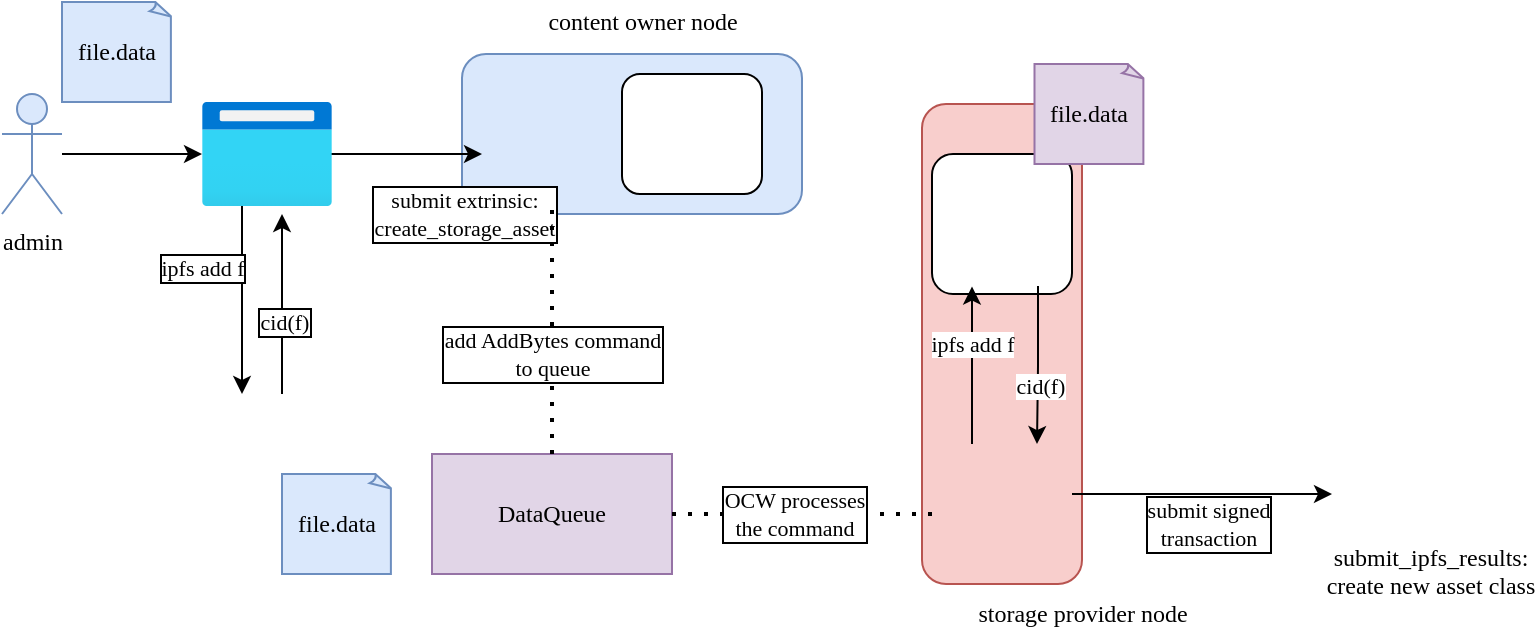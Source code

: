 <mxfile version="15.7.4" type="device"><diagram id="-kGoDsT7zXTbKYv2AYRa" name="Page-1"><mxGraphModel dx="918" dy="722" grid="1" gridSize="10" guides="1" tooltips="1" connect="1" arrows="1" fold="1" page="1" pageScale="1" pageWidth="850" pageHeight="1100" math="0" shadow="0"><root><mxCell id="0"/><mxCell id="1" parent="0"/><mxCell id="vv2tDwV11_6rgnhSRpAR-21" value="" style="rounded=1;whiteSpace=wrap;html=1;fillColor=#dae8fc;strokeColor=#6c8ebf;fontFamily=Verdana;" vertex="1" parent="1"><mxGeometry x="260" y="130" width="170" height="80" as="geometry"/></mxCell><mxCell id="vv2tDwV11_6rgnhSRpAR-9" value="" style="rounded=1;whiteSpace=wrap;html=1;fillColor=#f8cecc;strokeColor=#b85450;fontFamily=Verdana;" vertex="1" parent="1"><mxGeometry x="490" y="155" width="80" height="240" as="geometry"/></mxCell><mxCell id="vv2tDwV11_6rgnhSRpAR-10" value="" style="rounded=1;whiteSpace=wrap;html=1;fontFamily=Verdana;" vertex="1" parent="1"><mxGeometry x="495" y="180" width="70" height="70" as="geometry"/></mxCell><mxCell id="vv2tDwV11_6rgnhSRpAR-16" value="" style="edgeStyle=orthogonalEdgeStyle;rounded=0;orthogonalLoop=1;jettySize=auto;html=1;fontFamily=Verdana;" edge="1" parent="1" source="vv2tDwV11_6rgnhSRpAR-1" target="vv2tDwV11_6rgnhSRpAR-15"><mxGeometry relative="1" as="geometry"/></mxCell><mxCell id="vv2tDwV11_6rgnhSRpAR-1" value="admin" style="shape=umlActor;verticalLabelPosition=bottom;verticalAlign=top;html=1;outlineConnect=0;fillColor=#dae8fc;strokeColor=#6c8ebf;fontFamily=Verdana;" vertex="1" parent="1"><mxGeometry x="30" y="150" width="30" height="60" as="geometry"/></mxCell><mxCell id="vv2tDwV11_6rgnhSRpAR-18" style="edgeStyle=orthogonalEdgeStyle;rounded=0;orthogonalLoop=1;jettySize=auto;html=1;fontFamily=Verdana;" edge="1" parent="1" source="vv2tDwV11_6rgnhSRpAR-5"><mxGeometry relative="1" as="geometry"><mxPoint x="170" y="210" as="targetPoint"/><Array as="points"><mxPoint x="170" y="210"/></Array></mxGeometry></mxCell><mxCell id="vv2tDwV11_6rgnhSRpAR-20" value="cid(f)" style="edgeLabel;html=1;align=center;verticalAlign=middle;resizable=0;points=[];fontFamily=Verdana;labelBorderColor=default;" vertex="1" connectable="0" parent="vv2tDwV11_6rgnhSRpAR-18"><mxGeometry x="-0.197" y="-1" relative="1" as="geometry"><mxPoint as="offset"/></mxGeometry></mxCell><mxCell id="vv2tDwV11_6rgnhSRpAR-6" value="" style="shape=image;verticalLabelPosition=bottom;verticalAlign=top;imageAspect=0;image=https://upload.wikimedia.org/wikipedia/commons/1/18/Ipfs-logo-1024-ice-text.png;fontFamily=Verdana;" vertex="1" parent="1"><mxGeometry x="495" y="183.75" width="72.5" height="62.5" as="geometry"/></mxCell><mxCell id="vv2tDwV11_6rgnhSRpAR-35" value="" style="edgeStyle=orthogonalEdgeStyle;rounded=0;orthogonalLoop=1;jettySize=auto;html=1;fontFamily=Verdana;" edge="1" parent="1" source="vv2tDwV11_6rgnhSRpAR-7" target="vv2tDwV11_6rgnhSRpAR-6"><mxGeometry relative="1" as="geometry"><Array as="points"><mxPoint x="515" y="270"/><mxPoint x="515" y="270"/></Array></mxGeometry></mxCell><mxCell id="vv2tDwV11_6rgnhSRpAR-37" value="ipfs add f" style="edgeLabel;html=1;align=center;verticalAlign=middle;resizable=0;points=[];fontFamily=Verdana;" vertex="1" connectable="0" parent="vv2tDwV11_6rgnhSRpAR-35"><mxGeometry x="0.288" relative="1" as="geometry"><mxPoint as="offset"/></mxGeometry></mxCell><mxCell id="vv2tDwV11_6rgnhSRpAR-7" value="" style="shape=image;verticalLabelPosition=bottom;verticalAlign=top;imageAspect=0;image=https://cdn-images-1.medium.com/max/960/1*OQP5QAtLtrVCtNCKwB6GkQ.png;fontFamily=Verdana;" vertex="1" parent="1"><mxGeometry x="495" y="325" width="70" height="70" as="geometry"/></mxCell><mxCell id="vv2tDwV11_6rgnhSRpAR-11" value="file.data" style="whiteSpace=wrap;html=1;shape=mxgraph.basic.document;fillColor=#dae8fc;strokeColor=#6c8ebf;fontFamily=Verdana;" vertex="1" parent="1"><mxGeometry x="60" y="104" width="55" height="50" as="geometry"/></mxCell><mxCell id="vv2tDwV11_6rgnhSRpAR-17" style="edgeStyle=orthogonalEdgeStyle;rounded=0;orthogonalLoop=1;jettySize=auto;html=1;fontFamily=Verdana;" edge="1" parent="1" source="vv2tDwV11_6rgnhSRpAR-15" target="vv2tDwV11_6rgnhSRpAR-5"><mxGeometry relative="1" as="geometry"><Array as="points"><mxPoint x="150" y="260"/><mxPoint x="150" y="260"/></Array></mxGeometry></mxCell><mxCell id="vv2tDwV11_6rgnhSRpAR-19" value="ipfs add f" style="edgeLabel;html=1;align=center;verticalAlign=middle;resizable=0;points=[];fontFamily=Verdana;labelBorderColor=default;" vertex="1" connectable="0" parent="vv2tDwV11_6rgnhSRpAR-17"><mxGeometry x="-0.34" y="1" relative="1" as="geometry"><mxPoint x="-21" as="offset"/></mxGeometry></mxCell><mxCell id="vv2tDwV11_6rgnhSRpAR-25" style="edgeStyle=orthogonalEdgeStyle;rounded=0;orthogonalLoop=1;jettySize=auto;html=1;exitX=0.923;exitY=0.5;exitDx=0;exitDy=0;exitPerimeter=0;fontFamily=Verdana;" edge="1" parent="1" source="vv2tDwV11_6rgnhSRpAR-15" target="vv2tDwV11_6rgnhSRpAR-24"><mxGeometry relative="1" as="geometry"><mxPoint x="305" y="274" as="sourcePoint"/><Array as="points"><mxPoint x="305" y="180"/></Array></mxGeometry></mxCell><mxCell id="vv2tDwV11_6rgnhSRpAR-26" value="&lt;div&gt;submit extrinsic:&lt;/div&gt;&lt;div&gt;create_storage_asset&lt;br&gt;&lt;/div&gt;" style="edgeLabel;html=1;align=center;verticalAlign=middle;resizable=0;points=[];fontFamily=Verdana;labelBorderColor=default;" vertex="1" connectable="0" parent="vv2tDwV11_6rgnhSRpAR-25"><mxGeometry x="-0.266" relative="1" as="geometry"><mxPoint x="41" y="30" as="offset"/></mxGeometry></mxCell><mxCell id="vv2tDwV11_6rgnhSRpAR-15" value="" style="aspect=fixed;html=1;points=[];align=center;image;fontSize=12;image=img/lib/azure2/general/Browser.svg;fontFamily=Verdana;" vertex="1" parent="1"><mxGeometry x="130" y="154" width="65" height="52" as="geometry"/></mxCell><mxCell id="vv2tDwV11_6rgnhSRpAR-22" value="" style="rounded=1;whiteSpace=wrap;html=1;fontFamily=Verdana;" vertex="1" parent="1"><mxGeometry x="340" y="140" width="70" height="60" as="geometry"/></mxCell><mxCell id="vv2tDwV11_6rgnhSRpAR-23" value="" style="shape=image;verticalLabelPosition=bottom;verticalAlign=top;imageAspect=0;image=https://upload.wikimedia.org/wikipedia/commons/1/18/Ipfs-logo-1024-ice-text.png;fontFamily=Verdana;" vertex="1" parent="1"><mxGeometry x="350" y="145" width="50" height="55" as="geometry"/></mxCell><mxCell id="vv2tDwV11_6rgnhSRpAR-24" value="" style="shape=image;verticalLabelPosition=bottom;verticalAlign=top;imageAspect=0;image=https://cdn-images-1.medium.com/max/960/1*OQP5QAtLtrVCtNCKwB6GkQ.png;fontFamily=Verdana;" vertex="1" parent="1"><mxGeometry x="270" y="135" width="70" height="70" as="geometry"/></mxCell><mxCell id="vv2tDwV11_6rgnhSRpAR-27" value="DataQueue" style="rounded=0;whiteSpace=wrap;html=1;fillColor=#e1d5e7;strokeColor=#9673a6;fontFamily=Verdana;" vertex="1" parent="1"><mxGeometry x="245" y="330" width="120" height="60" as="geometry"/></mxCell><mxCell id="vv2tDwV11_6rgnhSRpAR-28" value="" style="endArrow=none;dashed=1;html=1;dashPattern=1 3;strokeWidth=2;rounded=0;exitX=0.5;exitY=0;exitDx=0;exitDy=0;entryX=0.5;entryY=1;entryDx=0;entryDy=0;fontFamily=Verdana;" edge="1" parent="1" source="vv2tDwV11_6rgnhSRpAR-27" target="vv2tDwV11_6rgnhSRpAR-24"><mxGeometry width="50" height="50" relative="1" as="geometry"><mxPoint x="340" y="230" as="sourcePoint"/><mxPoint x="390" y="180" as="targetPoint"/></mxGeometry></mxCell><mxCell id="vv2tDwV11_6rgnhSRpAR-29" value="&lt;div&gt;add AddBytes command&lt;/div&gt;&lt;div&gt;to queue&lt;br&gt;&lt;/div&gt;" style="edgeLabel;html=1;align=center;verticalAlign=middle;resizable=0;points=[];fontFamily=Verdana;labelBorderColor=default;" vertex="1" connectable="0" parent="vv2tDwV11_6rgnhSRpAR-28"><mxGeometry x="0.312" y="1" relative="1" as="geometry"><mxPoint x="1" y="32" as="offset"/></mxGeometry></mxCell><mxCell id="vv2tDwV11_6rgnhSRpAR-30" value="" style="endArrow=none;dashed=1;html=1;dashPattern=1 3;strokeWidth=2;rounded=0;exitX=1;exitY=0.5;exitDx=0;exitDy=0;fontFamily=Verdana;" edge="1" parent="1" source="vv2tDwV11_6rgnhSRpAR-27" target="vv2tDwV11_6rgnhSRpAR-7"><mxGeometry width="50" height="50" relative="1" as="geometry"><mxPoint x="315" y="340" as="sourcePoint"/><mxPoint x="315" y="215" as="targetPoint"/></mxGeometry></mxCell><mxCell id="vv2tDwV11_6rgnhSRpAR-32" value="&lt;div&gt;OCW processes &lt;br&gt;&lt;/div&gt;&lt;div&gt;the command&lt;/div&gt;" style="edgeLabel;html=1;align=center;verticalAlign=middle;resizable=0;points=[];fontFamily=Verdana;labelBorderColor=default;" vertex="1" connectable="0" parent="vv2tDwV11_6rgnhSRpAR-30"><mxGeometry x="-0.657" relative="1" as="geometry"><mxPoint x="38" as="offset"/></mxGeometry></mxCell><mxCell id="vv2tDwV11_6rgnhSRpAR-33" value="file.data" style="whiteSpace=wrap;html=1;shape=mxgraph.basic.document;fillColor=#dae8fc;strokeColor=#6c8ebf;fontFamily=Verdana;" vertex="1" parent="1"><mxGeometry x="170" y="340" width="55" height="50" as="geometry"/></mxCell><mxCell id="vv2tDwV11_6rgnhSRpAR-5" value="" style="shape=image;verticalLabelPosition=bottom;verticalAlign=top;imageAspect=0;image=https://upload.wikimedia.org/wikipedia/commons/1/18/Ipfs-logo-1024-ice-text.png;fontFamily=Verdana;" vertex="1" parent="1"><mxGeometry x="127.5" y="300" width="70" height="60" as="geometry"/></mxCell><mxCell id="vv2tDwV11_6rgnhSRpAR-36" value="" style="edgeStyle=orthogonalEdgeStyle;rounded=0;orthogonalLoop=1;jettySize=auto;html=1;entryX=0.75;entryY=0;entryDx=0;entryDy=0;fontFamily=Verdana;" edge="1" parent="1" target="vv2tDwV11_6rgnhSRpAR-7"><mxGeometry relative="1" as="geometry"><mxPoint x="548" y="246" as="sourcePoint"/><mxPoint x="525" y="252.5" as="targetPoint"/><Array as="points"><mxPoint x="548" y="246"/><mxPoint x="548" y="286"/><mxPoint x="547" y="286"/></Array></mxGeometry></mxCell><mxCell id="vv2tDwV11_6rgnhSRpAR-38" value="cid(f)" style="edgeLabel;html=1;align=center;verticalAlign=middle;resizable=0;points=[];fontFamily=Verdana;" vertex="1" connectable="0" parent="vv2tDwV11_6rgnhSRpAR-36"><mxGeometry x="0.255" y="1" relative="1" as="geometry"><mxPoint as="offset"/></mxGeometry></mxCell><mxCell id="vv2tDwV11_6rgnhSRpAR-40" style="edgeStyle=orthogonalEdgeStyle;rounded=0;orthogonalLoop=1;jettySize=auto;html=1;fontFamily=Verdana;" edge="1" parent="1" source="vv2tDwV11_6rgnhSRpAR-7"><mxGeometry relative="1" as="geometry"><mxPoint x="695" y="350" as="targetPoint"/><Array as="points"><mxPoint x="665" y="350"/><mxPoint x="665" y="350"/></Array></mxGeometry></mxCell><mxCell id="vv2tDwV11_6rgnhSRpAR-41" value="&lt;div&gt;submit signed&lt;/div&gt;&lt;div&gt;transaction&lt;br&gt;&lt;/div&gt;" style="edgeLabel;html=1;align=center;verticalAlign=middle;resizable=0;points=[];fontFamily=Verdana;labelBorderColor=default;" vertex="1" connectable="0" parent="vv2tDwV11_6rgnhSRpAR-40"><mxGeometry x="-0.588" y="1" relative="1" as="geometry"><mxPoint x="41" y="16" as="offset"/></mxGeometry></mxCell><mxCell id="vv2tDwV11_6rgnhSRpAR-43" value="file.data" style="whiteSpace=wrap;html=1;shape=mxgraph.basic.document;fillColor=#e1d5e7;strokeColor=#9673a6;fontFamily=Verdana;" vertex="1" parent="1"><mxGeometry x="546.25" y="135" width="55" height="50" as="geometry"/></mxCell><mxCell id="vv2tDwV11_6rgnhSRpAR-44" value="storage provider node" style="text;html=1;align=center;verticalAlign=middle;resizable=0;points=[];autosize=1;strokeColor=none;fillColor=none;fontFamily=Verdana;" vertex="1" parent="1"><mxGeometry x="490" y="400" width="160" height="20" as="geometry"/></mxCell><mxCell id="vv2tDwV11_6rgnhSRpAR-45" value="content owner node" style="text;html=1;align=center;verticalAlign=middle;resizable=0;points=[];autosize=1;strokeColor=none;fillColor=none;fontFamily=Verdana;" vertex="1" parent="1"><mxGeometry x="280" y="104" width="140" height="20" as="geometry"/></mxCell><mxCell id="vv2tDwV11_6rgnhSRpAR-46" value="&lt;div&gt;submit_ipfs_results: &lt;br&gt;&lt;/div&gt;&lt;div&gt;create new asset class&lt;br&gt;&lt;/div&gt;" style="shape=image;html=1;verticalAlign=top;verticalLabelPosition=bottom;labelBackgroundColor=#ffffff;imageAspect=0;aspect=fixed;image=https://cdn0.iconfinder.com/data/icons/business-collection-2027/59/coin-1-128.png;fontFamily=Verdana;rotation=0;" vertex="1" parent="1"><mxGeometry x="725" y="330" width="38" height="38" as="geometry"/></mxCell></root></mxGraphModel></diagram></mxfile>